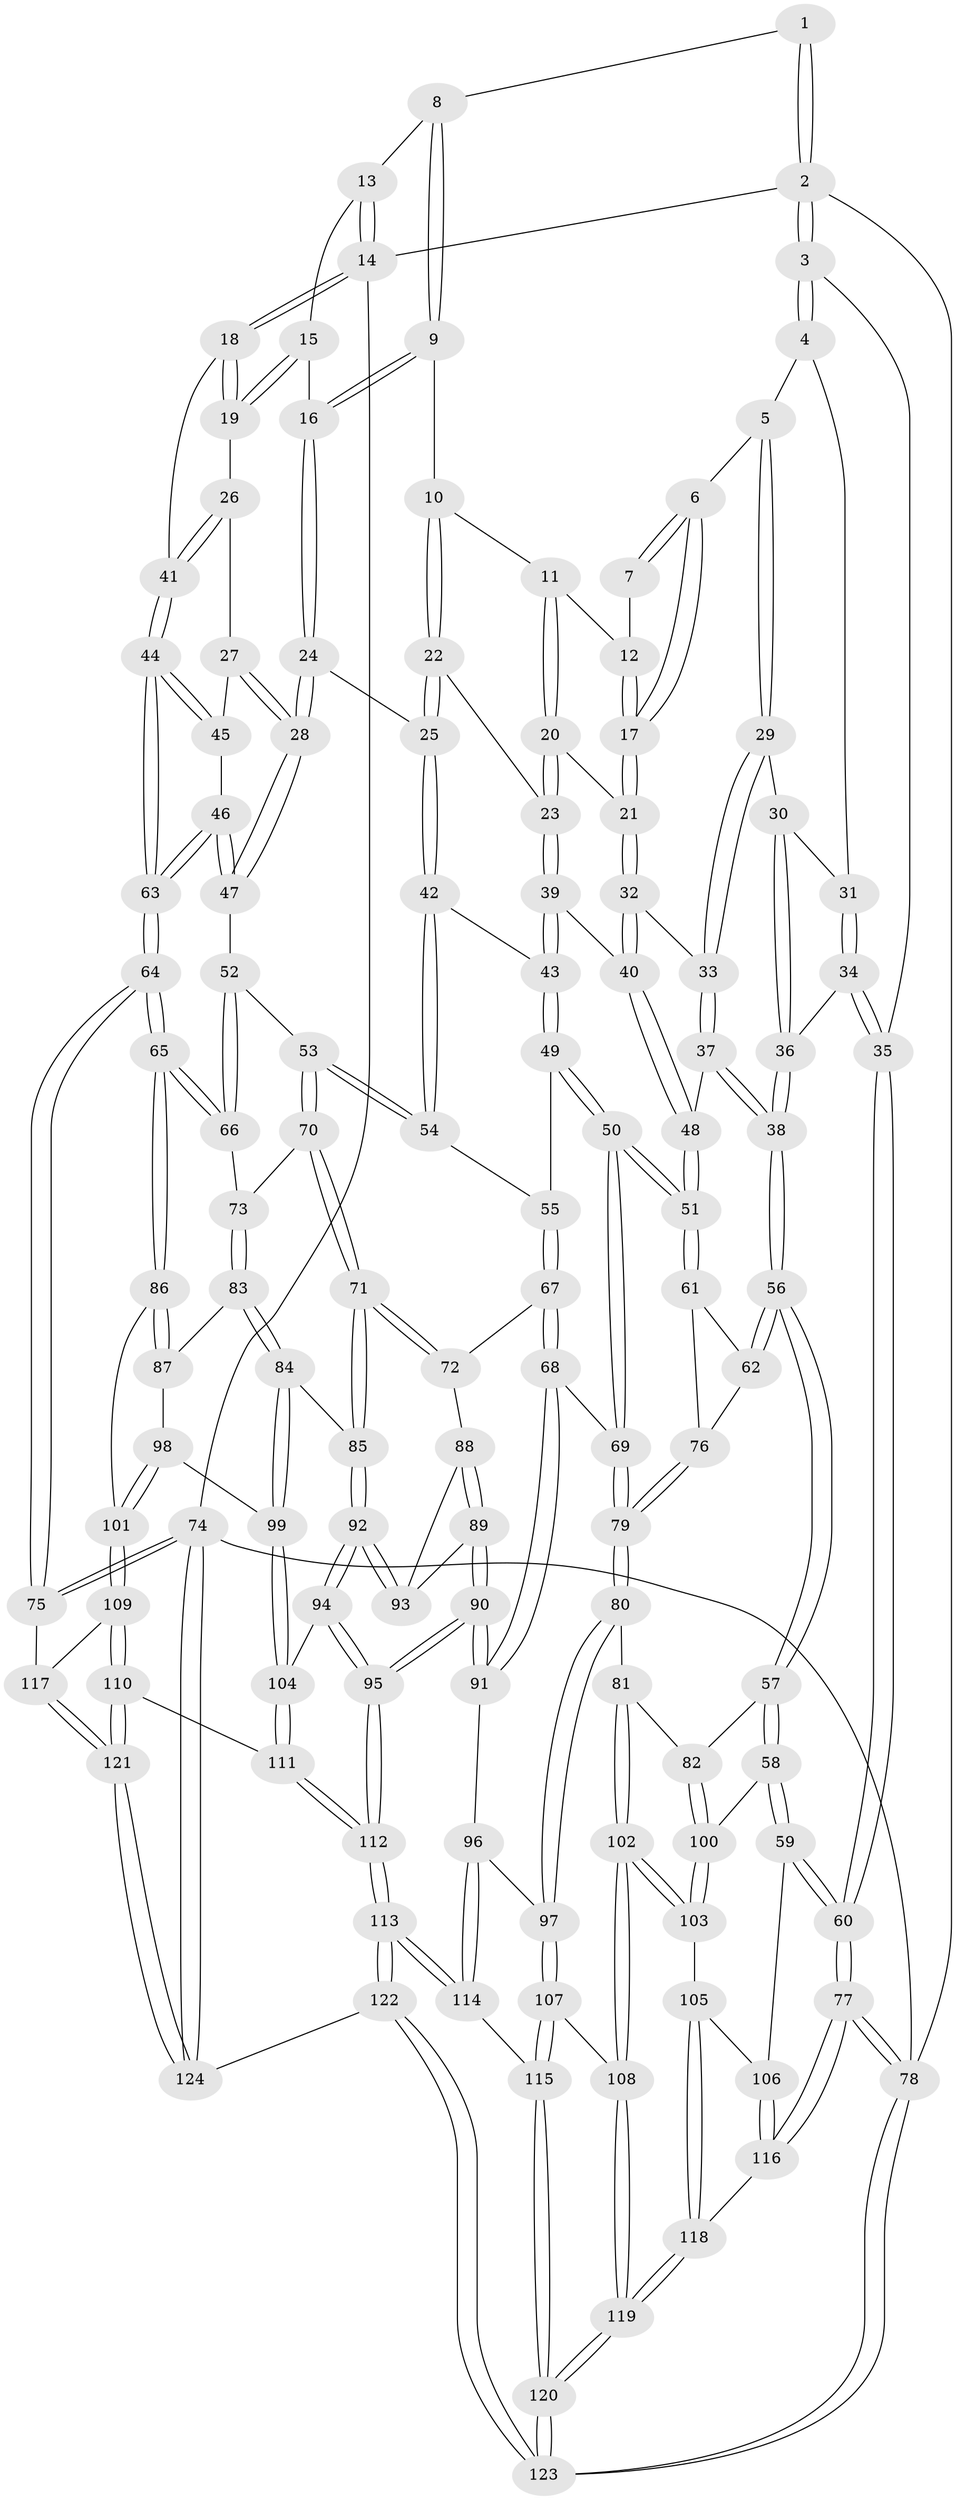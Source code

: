 // Generated by graph-tools (version 1.1) at 2025/27/03/09/25 03:27:03]
// undirected, 124 vertices, 307 edges
graph export_dot {
graph [start="1"]
  node [color=gray90,style=filled];
  1 [pos="+0.3404199956737441+0"];
  2 [pos="+0+0"];
  3 [pos="+0+0"];
  4 [pos="+0.028192958993803034+0.06547646883563286"];
  5 [pos="+0.1883567888018404+0.15833443008583017"];
  6 [pos="+0.290625202208339+0.11121016781613201"];
  7 [pos="+0.34010702620604+0"];
  8 [pos="+0.7102632708013181+0"];
  9 [pos="+0.6605884049390685+0.10859150136000845"];
  10 [pos="+0.6273400364706307+0.1259678608306812"];
  11 [pos="+0.6103957268384791+0.13084776786099608"];
  12 [pos="+0.5346916423546348+0.1293168303311931"];
  13 [pos="+1+0"];
  14 [pos="+1+0"];
  15 [pos="+0.8548107795096249+0.16818345407135007"];
  16 [pos="+0.7198103002113372+0.16366067160804315"];
  17 [pos="+0.37421292358477787+0.17503777267014053"];
  18 [pos="+1+0.15853869614986912"];
  19 [pos="+0.9241184840663684+0.2428847156847381"];
  20 [pos="+0.5028097200778351+0.32628799847270373"];
  21 [pos="+0.3967541141061712+0.27973576186897015"];
  22 [pos="+0.6056925691933068+0.3404705722602332"];
  23 [pos="+0.5252559902313871+0.35526409609867066"];
  24 [pos="+0.7514187913797514+0.38105859216287724"];
  25 [pos="+0.7458499778981922+0.3830147106339364"];
  26 [pos="+0.8769793852442875+0.3458507748843405"];
  27 [pos="+0.8704536818589975+0.3548461349007038"];
  28 [pos="+0.7742732014686887+0.3894530969653533"];
  29 [pos="+0.15203329806084623+0.2699016317428702"];
  30 [pos="+0.14568831651640993+0.2770459232986994"];
  31 [pos="+0.04369564066019655+0.2953803413689556"];
  32 [pos="+0.33897138696193435+0.3630390768249312"];
  33 [pos="+0.3288582993897583+0.36760995680217357"];
  34 [pos="+0+0.3202343425635871"];
  35 [pos="+0+0.3335563753314048"];
  36 [pos="+0.15683281496117576+0.4589145000795018"];
  37 [pos="+0.2644531962066909+0.4635954194047386"];
  38 [pos="+0.1727094131893944+0.5199752532526727"];
  39 [pos="+0.5188036368534956+0.40966307303255445"];
  40 [pos="+0.42521613973787387+0.45250096326580924"];
  41 [pos="+1+0.34278244925250057"];
  42 [pos="+0.6731442991483035+0.46029681153517626"];
  43 [pos="+0.5496260252693278+0.45958883881743845"];
  44 [pos="+1+0.37077618242899957"];
  45 [pos="+0.9182648428372221+0.39471140576842073"];
  46 [pos="+0.985598989482715+0.5230262970300703"];
  47 [pos="+0.8211083210919093+0.5096844384574144"];
  48 [pos="+0.40944873126504416+0.5238634548715787"];
  49 [pos="+0.5327215272485639+0.5462688771906865"];
  50 [pos="+0.4373909596363231+0.5930887744730163"];
  51 [pos="+0.42929012238329783+0.5851300869266732"];
  52 [pos="+0.8141118138473254+0.5335524940024621"];
  53 [pos="+0.7067769697800246+0.5796255910412998"];
  54 [pos="+0.6663421456233263+0.5176896199790465"];
  55 [pos="+0.5843208142044147+0.5718109601263337"];
  56 [pos="+0.16559330638828176+0.5372914991809509"];
  57 [pos="+0.15623725193859075+0.5453711535104517"];
  58 [pos="+0.016194625081633707+0.6218439211918981"];
  59 [pos="+0+0.6238805855460854"];
  60 [pos="+0+0.615732755323601"];
  61 [pos="+0.38559845486988664+0.5855418055799634"];
  62 [pos="+0.23305457989023987+0.5701310924078219"];
  63 [pos="+1+0.6390527324934373"];
  64 [pos="+1+0.6650824366837975"];
  65 [pos="+1+0.6803985883158566"];
  66 [pos="+0.8360666499236563+0.633746355610125"];
  67 [pos="+0.6212800284214622+0.65054940265803"];
  68 [pos="+0.49266592425145295+0.6915845108364468"];
  69 [pos="+0.4398456408162067+0.6351765025662967"];
  70 [pos="+0.7062317404494702+0.5821990424047611"];
  71 [pos="+0.6845704704401729+0.6650440602653122"];
  72 [pos="+0.6226077010699409+0.651250296405717"];
  73 [pos="+0.835412393601309+0.6343913255026232"];
  74 [pos="+1+1"];
  75 [pos="+1+0.8852298799940969"];
  76 [pos="+0.2981231987999525+0.652513267644839"];
  77 [pos="+0+0.914921914219674"];
  78 [pos="+0+1"];
  79 [pos="+0.33352133705646897+0.727431765426594"];
  80 [pos="+0.32685044487093556+0.7416799614268444"];
  81 [pos="+0.2721994508784618+0.7418919948443229"];
  82 [pos="+0.2628956258488841+0.7352759268088275"];
  83 [pos="+0.7833075562472401+0.6893122843064068"];
  84 [pos="+0.7535260163102763+0.7145561459480059"];
  85 [pos="+0.7201173106767444+0.7068930133977136"];
  86 [pos="+1+0.6974276893728214"];
  87 [pos="+0.9183462399438954+0.7373720224906827"];
  88 [pos="+0.5948895793124013+0.7231144596938729"];
  89 [pos="+0.5751989003175969+0.7449201620166718"];
  90 [pos="+0.5193773254802662+0.7890400803648532"];
  91 [pos="+0.5080946885034563+0.7762347283777041"];
  92 [pos="+0.6689523577731292+0.7648367903968372"];
  93 [pos="+0.6253795271802621+0.7464345586879524"];
  94 [pos="+0.6246753638720126+0.8389383274170624"];
  95 [pos="+0.5707505736693883+0.8901542068840254"];
  96 [pos="+0.4327061316416373+0.7887054959853864"];
  97 [pos="+0.3459825536818804+0.7827012022241243"];
  98 [pos="+0.8510822468887341+0.7666448949917792"];
  99 [pos="+0.7819770617135308+0.7633736375094077"];
  100 [pos="+0.10126728939838497+0.7238439706684022"];
  101 [pos="+0.9003268390303437+0.8371505552985253"];
  102 [pos="+0.1909257533930125+0.8367502825757956"];
  103 [pos="+0.14234430537822737+0.8152329114439103"];
  104 [pos="+0.7856109473798046+0.8380773959713113"];
  105 [pos="+0.1014616994157938+0.8584664595440109"];
  106 [pos="+0.04599645558595618+0.8461379639712837"];
  107 [pos="+0.3348586483032666+0.8747242578414165"];
  108 [pos="+0.2089479925821745+0.8647675928462373"];
  109 [pos="+0.854065764453835+0.9134079724385467"];
  110 [pos="+0.8370347026120404+0.9218498769122101"];
  111 [pos="+0.8100996898974774+0.9022829476286321"];
  112 [pos="+0.564815714294802+0.9510931515185627"];
  113 [pos="+0.5432597142795115+0.9965508495766723"];
  114 [pos="+0.4155550737842926+0.9266056725481664"];
  115 [pos="+0.34896586496975+0.8997923230259459"];
  116 [pos="+0+0.9163830737555835"];
  117 [pos="+1+0.9214521558005366"];
  118 [pos="+0.08078053446095278+0.9467086192583911"];
  119 [pos="+0.1653014709834067+1"];
  120 [pos="+0.18286053242716216+1"];
  121 [pos="+0.8383973024007169+1"];
  122 [pos="+0.5547539835275457+1"];
  123 [pos="+0.18079144392921592+1"];
  124 [pos="+0.8234397108999493+1"];
  1 -- 2;
  1 -- 2;
  1 -- 8;
  2 -- 3;
  2 -- 3;
  2 -- 14;
  2 -- 78;
  3 -- 4;
  3 -- 4;
  3 -- 35;
  4 -- 5;
  4 -- 31;
  5 -- 6;
  5 -- 29;
  5 -- 29;
  6 -- 7;
  6 -- 7;
  6 -- 17;
  6 -- 17;
  7 -- 12;
  8 -- 9;
  8 -- 9;
  8 -- 13;
  9 -- 10;
  9 -- 16;
  9 -- 16;
  10 -- 11;
  10 -- 22;
  10 -- 22;
  11 -- 12;
  11 -- 20;
  11 -- 20;
  12 -- 17;
  12 -- 17;
  13 -- 14;
  13 -- 14;
  13 -- 15;
  14 -- 18;
  14 -- 18;
  14 -- 74;
  15 -- 16;
  15 -- 19;
  15 -- 19;
  16 -- 24;
  16 -- 24;
  17 -- 21;
  17 -- 21;
  18 -- 19;
  18 -- 19;
  18 -- 41;
  19 -- 26;
  20 -- 21;
  20 -- 23;
  20 -- 23;
  21 -- 32;
  21 -- 32;
  22 -- 23;
  22 -- 25;
  22 -- 25;
  23 -- 39;
  23 -- 39;
  24 -- 25;
  24 -- 28;
  24 -- 28;
  25 -- 42;
  25 -- 42;
  26 -- 27;
  26 -- 41;
  26 -- 41;
  27 -- 28;
  27 -- 28;
  27 -- 45;
  28 -- 47;
  28 -- 47;
  29 -- 30;
  29 -- 33;
  29 -- 33;
  30 -- 31;
  30 -- 36;
  30 -- 36;
  31 -- 34;
  31 -- 34;
  32 -- 33;
  32 -- 40;
  32 -- 40;
  33 -- 37;
  33 -- 37;
  34 -- 35;
  34 -- 35;
  34 -- 36;
  35 -- 60;
  35 -- 60;
  36 -- 38;
  36 -- 38;
  37 -- 38;
  37 -- 38;
  37 -- 48;
  38 -- 56;
  38 -- 56;
  39 -- 40;
  39 -- 43;
  39 -- 43;
  40 -- 48;
  40 -- 48;
  41 -- 44;
  41 -- 44;
  42 -- 43;
  42 -- 54;
  42 -- 54;
  43 -- 49;
  43 -- 49;
  44 -- 45;
  44 -- 45;
  44 -- 63;
  44 -- 63;
  45 -- 46;
  46 -- 47;
  46 -- 47;
  46 -- 63;
  46 -- 63;
  47 -- 52;
  48 -- 51;
  48 -- 51;
  49 -- 50;
  49 -- 50;
  49 -- 55;
  50 -- 51;
  50 -- 51;
  50 -- 69;
  50 -- 69;
  51 -- 61;
  51 -- 61;
  52 -- 53;
  52 -- 66;
  52 -- 66;
  53 -- 54;
  53 -- 54;
  53 -- 70;
  53 -- 70;
  54 -- 55;
  55 -- 67;
  55 -- 67;
  56 -- 57;
  56 -- 57;
  56 -- 62;
  56 -- 62;
  57 -- 58;
  57 -- 58;
  57 -- 82;
  58 -- 59;
  58 -- 59;
  58 -- 100;
  59 -- 60;
  59 -- 60;
  59 -- 106;
  60 -- 77;
  60 -- 77;
  61 -- 62;
  61 -- 76;
  62 -- 76;
  63 -- 64;
  63 -- 64;
  64 -- 65;
  64 -- 65;
  64 -- 75;
  64 -- 75;
  65 -- 66;
  65 -- 66;
  65 -- 86;
  65 -- 86;
  66 -- 73;
  67 -- 68;
  67 -- 68;
  67 -- 72;
  68 -- 69;
  68 -- 91;
  68 -- 91;
  69 -- 79;
  69 -- 79;
  70 -- 71;
  70 -- 71;
  70 -- 73;
  71 -- 72;
  71 -- 72;
  71 -- 85;
  71 -- 85;
  72 -- 88;
  73 -- 83;
  73 -- 83;
  74 -- 75;
  74 -- 75;
  74 -- 124;
  74 -- 124;
  74 -- 78;
  75 -- 117;
  76 -- 79;
  76 -- 79;
  77 -- 78;
  77 -- 78;
  77 -- 116;
  77 -- 116;
  78 -- 123;
  78 -- 123;
  79 -- 80;
  79 -- 80;
  80 -- 81;
  80 -- 97;
  80 -- 97;
  81 -- 82;
  81 -- 102;
  81 -- 102;
  82 -- 100;
  82 -- 100;
  83 -- 84;
  83 -- 84;
  83 -- 87;
  84 -- 85;
  84 -- 99;
  84 -- 99;
  85 -- 92;
  85 -- 92;
  86 -- 87;
  86 -- 87;
  86 -- 101;
  87 -- 98;
  88 -- 89;
  88 -- 89;
  88 -- 93;
  89 -- 90;
  89 -- 90;
  89 -- 93;
  90 -- 91;
  90 -- 91;
  90 -- 95;
  90 -- 95;
  91 -- 96;
  92 -- 93;
  92 -- 93;
  92 -- 94;
  92 -- 94;
  94 -- 95;
  94 -- 95;
  94 -- 104;
  95 -- 112;
  95 -- 112;
  96 -- 97;
  96 -- 114;
  96 -- 114;
  97 -- 107;
  97 -- 107;
  98 -- 99;
  98 -- 101;
  98 -- 101;
  99 -- 104;
  99 -- 104;
  100 -- 103;
  100 -- 103;
  101 -- 109;
  101 -- 109;
  102 -- 103;
  102 -- 103;
  102 -- 108;
  102 -- 108;
  103 -- 105;
  104 -- 111;
  104 -- 111;
  105 -- 106;
  105 -- 118;
  105 -- 118;
  106 -- 116;
  106 -- 116;
  107 -- 108;
  107 -- 115;
  107 -- 115;
  108 -- 119;
  108 -- 119;
  109 -- 110;
  109 -- 110;
  109 -- 117;
  110 -- 111;
  110 -- 121;
  110 -- 121;
  111 -- 112;
  111 -- 112;
  112 -- 113;
  112 -- 113;
  113 -- 114;
  113 -- 114;
  113 -- 122;
  113 -- 122;
  114 -- 115;
  115 -- 120;
  115 -- 120;
  116 -- 118;
  117 -- 121;
  117 -- 121;
  118 -- 119;
  118 -- 119;
  119 -- 120;
  119 -- 120;
  120 -- 123;
  120 -- 123;
  121 -- 124;
  121 -- 124;
  122 -- 123;
  122 -- 123;
  122 -- 124;
}
